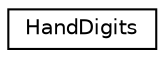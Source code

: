 digraph "Graphical Class Hierarchy"
{
 // LATEX_PDF_SIZE
  edge [fontname="Helvetica",fontsize="10",labelfontname="Helvetica",labelfontsize="10"];
  node [fontname="Helvetica",fontsize="10",shape=record];
  rankdir="LR";
  Node0 [label="HandDigits",height=0.2,width=0.4,color="black", fillcolor="white", style="filled",URL="$classHandDigits.html",tooltip=" "];
}
